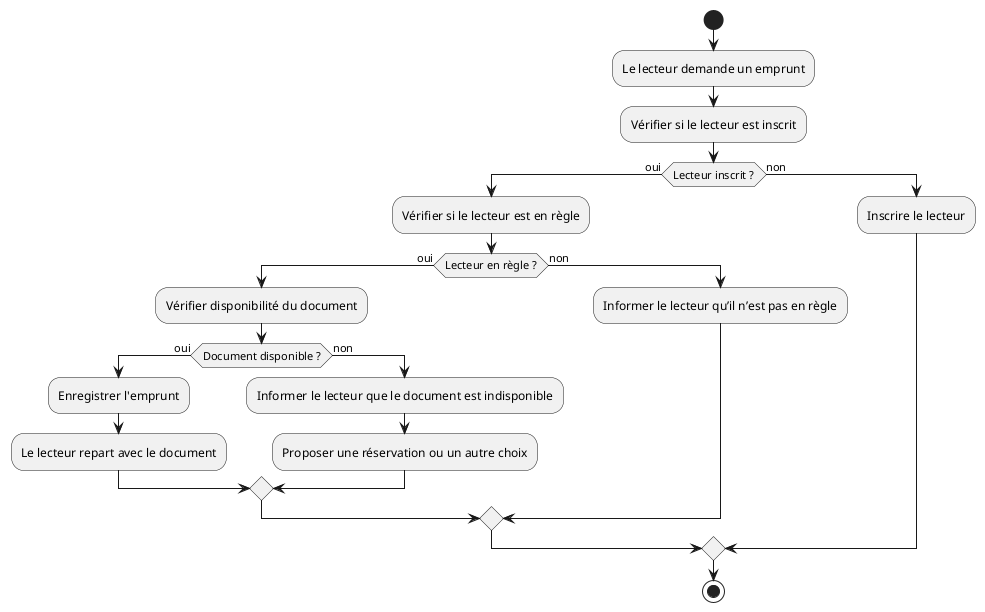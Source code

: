 @startuml Mediatheque : Activité

start

:Le lecteur demande un emprunt;
:Vérifier si le lecteur est inscrit;

if (Lecteur inscrit ?) then (oui)
  :Vérifier si le lecteur est en règle;
  
  if (Lecteur en règle ?) then (oui)
    :Vérifier disponibilité du document;

    if (Document disponible ?) then (oui)
      :Enregistrer l'emprunt;
      :Le lecteur repart avec le document;
    else (non)
      :Informer le lecteur que le document est indisponible;
      :Proposer une réservation ou un autre choix;
    endif

  else (non)
    :Informer le lecteur qu’il n’est pas en règle;
  endif

else (non)
  :Inscrire le lecteur;
endif

stop
@enduml

